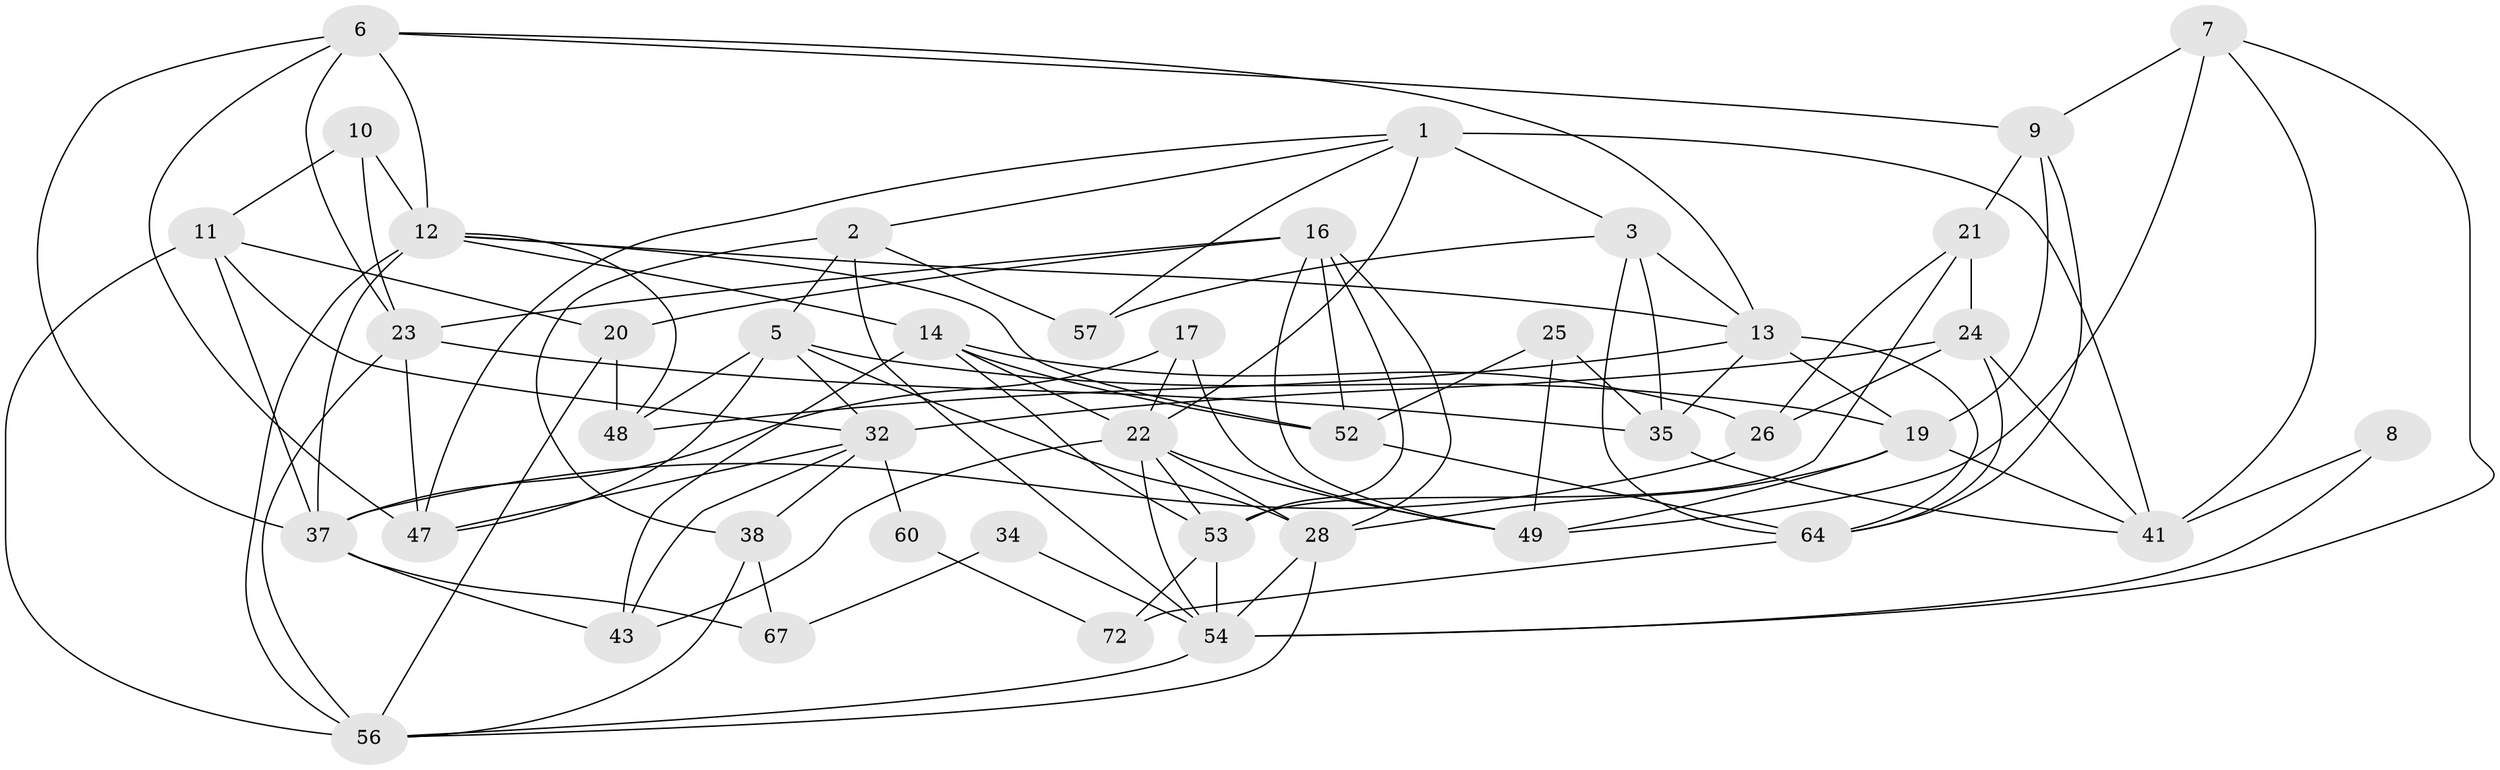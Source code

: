 // original degree distribution, {4: 0.3698630136986301, 5: 0.1232876712328767, 3: 0.2191780821917808, 2: 0.136986301369863, 6: 0.0958904109589041, 7: 0.0410958904109589, 8: 0.0136986301369863}
// Generated by graph-tools (version 1.1) at 2025/11/02/27/25 16:11:19]
// undirected, 43 vertices, 108 edges
graph export_dot {
graph [start="1"]
  node [color=gray90,style=filled];
  1 [super="+4"];
  2 [super="+18"];
  3 [super="+40"];
  5 [super="+46"];
  6 [super="+45"];
  7 [super="+27"];
  8;
  9 [super="+68"];
  10 [super="+51"];
  11;
  12 [super="+62"];
  13 [super="+15"];
  14;
  16 [super="+33"];
  17;
  19 [super="+42"];
  20 [super="+31"];
  21 [super="+39"];
  22 [super="+30"];
  23 [super="+29"];
  24 [super="+44"];
  25;
  26 [super="+36"];
  28 [super="+50"];
  32 [super="+71"];
  34;
  35;
  37 [super="+61"];
  38;
  41 [super="+63"];
  43 [super="+55"];
  47 [super="+58"];
  48 [super="+66"];
  49 [super="+59"];
  52 [super="+65"];
  53 [super="+70"];
  54 [super="+69"];
  56 [super="+73"];
  57;
  60;
  64;
  67;
  72;
  1 -- 41;
  1 -- 57;
  1 -- 22 [weight=2];
  1 -- 2;
  1 -- 3;
  1 -- 47;
  2 -- 38;
  2 -- 57;
  2 -- 5;
  2 -- 54;
  3 -- 64;
  3 -- 35;
  3 -- 13;
  3 -- 57;
  5 -- 32;
  5 -- 19;
  5 -- 47;
  5 -- 28;
  5 -- 48;
  6 -- 23;
  6 -- 12;
  6 -- 47;
  6 -- 9;
  6 -- 13;
  6 -- 37;
  7 -- 54;
  7 -- 49 [weight=2];
  7 -- 41;
  7 -- 9;
  8 -- 54;
  8 -- 41;
  9 -- 21 [weight=2];
  9 -- 64;
  9 -- 19;
  10 -- 11;
  10 -- 12;
  10 -- 23;
  11 -- 56;
  11 -- 20;
  11 -- 37;
  11 -- 32;
  12 -- 14;
  12 -- 56 [weight=2];
  12 -- 48 [weight=2];
  12 -- 37 [weight=2];
  12 -- 13;
  12 -- 52;
  13 -- 48;
  13 -- 35;
  13 -- 64;
  13 -- 19;
  14 -- 22;
  14 -- 52;
  14 -- 43;
  14 -- 53;
  14 -- 26;
  16 -- 20;
  16 -- 28 [weight=2];
  16 -- 23;
  16 -- 52;
  16 -- 53;
  16 -- 49;
  17 -- 22;
  17 -- 49;
  17 -- 37;
  19 -- 41;
  19 -- 49;
  19 -- 28;
  20 -- 56;
  20 -- 48;
  21 -- 26;
  21 -- 53;
  21 -- 24;
  22 -- 28;
  22 -- 53;
  22 -- 54;
  22 -- 43;
  22 -- 49;
  23 -- 35;
  23 -- 47 [weight=2];
  23 -- 56;
  24 -- 41;
  24 -- 64;
  24 -- 32;
  24 -- 26;
  25 -- 35;
  25 -- 52;
  25 -- 49;
  26 -- 37;
  28 -- 54;
  28 -- 56;
  32 -- 47;
  32 -- 38;
  32 -- 43;
  32 -- 60;
  34 -- 67;
  34 -- 54;
  35 -- 41;
  37 -- 67;
  37 -- 43;
  38 -- 67;
  38 -- 56;
  52 -- 64;
  53 -- 54;
  53 -- 72;
  54 -- 56;
  60 -- 72;
  64 -- 72;
}
